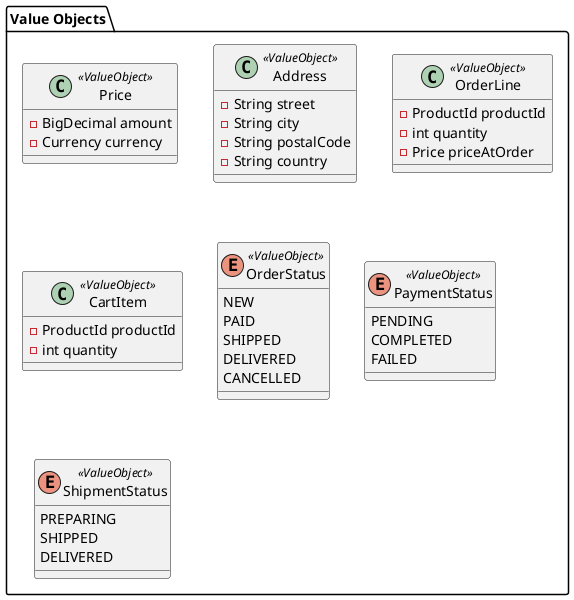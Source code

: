 @startuml E-commerce Domain Model Value Objects
' Value Objects
package "Value Objects" {
    class Price <<ValueObject>> {
        - BigDecimal amount
        - Currency currency
    }

    class Address <<ValueObject>> {
        - String street
        - String city
        - String postalCode
        - String country
    }

    class OrderLine <<ValueObject>> {
        - ProductId productId
        - int quantity
        - Price priceAtOrder
    }

    class CartItem <<ValueObject>> {
        - ProductId productId
        - int quantity
    }

    enum OrderStatus <<ValueObject>> {
        NEW
        PAID
        SHIPPED
        DELIVERED
        CANCELLED
    }

    enum PaymentStatus <<ValueObject>> {
        PENDING
        COMPLETED
        FAILED
    }

    enum ShipmentStatus <<ValueObject>> {
        PREPARING
        SHIPPED
        DELIVERED
    }
}
@enduml